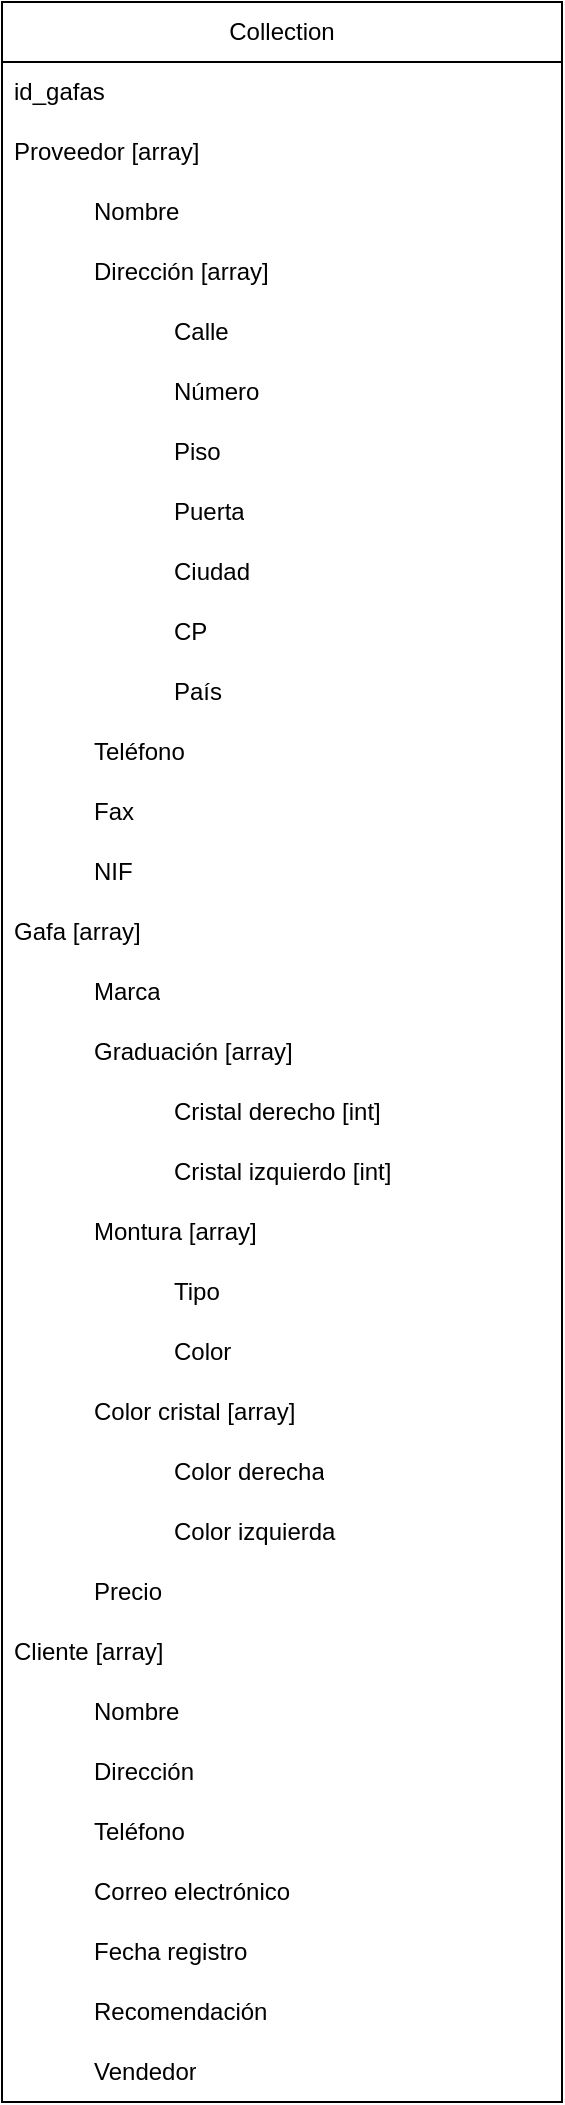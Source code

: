 <mxfile version="21.1.1" type="github">
  <diagram id="C5RBs43oDa-KdzZeNtuy" name="Page-1">
    <mxGraphModel dx="1434" dy="916" grid="1" gridSize="10" guides="1" tooltips="1" connect="1" arrows="1" fold="1" page="1" pageScale="1" pageWidth="827" pageHeight="1169" math="0" shadow="0">
      <root>
        <mxCell id="WIyWlLk6GJQsqaUBKTNV-0" />
        <mxCell id="WIyWlLk6GJQsqaUBKTNV-1" parent="WIyWlLk6GJQsqaUBKTNV-0" />
        <mxCell id="C11WTXDgCxoQ_Nc-0usl-8" value="Collection" style="swimlane;fontStyle=0;childLayout=stackLayout;horizontal=1;startSize=30;horizontalStack=0;resizeParent=1;resizeParentMax=0;resizeLast=0;collapsible=1;marginBottom=0;whiteSpace=wrap;html=1;" vertex="1" parent="WIyWlLk6GJQsqaUBKTNV-1">
          <mxGeometry x="160" y="40" width="280" height="1050" as="geometry" />
        </mxCell>
        <mxCell id="C11WTXDgCxoQ_Nc-0usl-9" value="id_gafas" style="text;strokeColor=none;fillColor=none;align=left;verticalAlign=middle;spacingLeft=4;spacingRight=4;overflow=hidden;points=[[0,0.5],[1,0.5]];portConstraint=eastwest;rotatable=0;whiteSpace=wrap;html=1;" vertex="1" parent="C11WTXDgCxoQ_Nc-0usl-8">
          <mxGeometry y="30" width="280" height="30" as="geometry" />
        </mxCell>
        <mxCell id="C11WTXDgCxoQ_Nc-0usl-10" value="Proveedor [array]" style="text;strokeColor=none;fillColor=none;align=left;verticalAlign=middle;spacingLeft=4;spacingRight=4;overflow=hidden;points=[[0,0.5],[1,0.5]];portConstraint=eastwest;rotatable=0;whiteSpace=wrap;html=1;" vertex="1" parent="C11WTXDgCxoQ_Nc-0usl-8">
          <mxGeometry y="60" width="280" height="30" as="geometry" />
        </mxCell>
        <mxCell id="C11WTXDgCxoQ_Nc-0usl-11" value="&lt;blockquote style=&quot;margin: 0 0 0 40px; border: none; padding: 0px;&quot;&gt;Nombre&lt;/blockquote&gt;" style="text;strokeColor=none;fillColor=none;align=left;verticalAlign=middle;spacingLeft=4;spacingRight=4;overflow=hidden;points=[[0,0.5],[1,0.5]];portConstraint=eastwest;rotatable=0;whiteSpace=wrap;html=1;" vertex="1" parent="C11WTXDgCxoQ_Nc-0usl-8">
          <mxGeometry y="90" width="280" height="30" as="geometry" />
        </mxCell>
        <mxCell id="C11WTXDgCxoQ_Nc-0usl-12" value="&lt;blockquote style=&quot;margin: 0 0 0 40px; border: none; padding: 0px;&quot;&gt;Dirección [array]&lt;span style=&quot;white-space: pre;&quot;&gt;	&lt;/span&gt;&lt;/blockquote&gt;" style="text;strokeColor=none;fillColor=none;align=left;verticalAlign=middle;spacingLeft=4;spacingRight=4;overflow=hidden;points=[[0,0.5],[1,0.5]];portConstraint=eastwest;rotatable=0;whiteSpace=wrap;html=1;" vertex="1" parent="C11WTXDgCxoQ_Nc-0usl-8">
          <mxGeometry y="120" width="280" height="30" as="geometry" />
        </mxCell>
        <mxCell id="C11WTXDgCxoQ_Nc-0usl-13" value="&lt;blockquote style=&quot;margin: 0 0 0 40px; border: none; padding: 0px;&quot;&gt;&lt;blockquote style=&quot;margin: 0 0 0 40px; border: none; padding: 0px;&quot;&gt;Calle&lt;/blockquote&gt;&lt;/blockquote&gt;" style="text;strokeColor=none;fillColor=none;align=left;verticalAlign=middle;spacingLeft=4;spacingRight=4;overflow=hidden;points=[[0,0.5],[1,0.5]];portConstraint=eastwest;rotatable=0;whiteSpace=wrap;html=1;" vertex="1" parent="C11WTXDgCxoQ_Nc-0usl-8">
          <mxGeometry y="150" width="280" height="30" as="geometry" />
        </mxCell>
        <mxCell id="C11WTXDgCxoQ_Nc-0usl-19" value="&lt;blockquote style=&quot;margin: 0 0 0 40px; border: none; padding: 0px;&quot;&gt;&lt;blockquote style=&quot;margin: 0 0 0 40px; border: none; padding: 0px;&quot;&gt;Número&lt;/blockquote&gt;&lt;/blockquote&gt;" style="text;strokeColor=none;fillColor=none;align=left;verticalAlign=middle;spacingLeft=4;spacingRight=4;overflow=hidden;points=[[0,0.5],[1,0.5]];portConstraint=eastwest;rotatable=0;whiteSpace=wrap;html=1;" vertex="1" parent="C11WTXDgCxoQ_Nc-0usl-8">
          <mxGeometry y="180" width="280" height="30" as="geometry" />
        </mxCell>
        <mxCell id="C11WTXDgCxoQ_Nc-0usl-18" value="&lt;blockquote style=&quot;margin: 0 0 0 40px; border: none; padding: 0px;&quot;&gt;&lt;blockquote style=&quot;margin: 0 0 0 40px; border: none; padding: 0px;&quot;&gt;Piso&lt;/blockquote&gt;&lt;/blockquote&gt;" style="text;strokeColor=none;fillColor=none;align=left;verticalAlign=middle;spacingLeft=4;spacingRight=4;overflow=hidden;points=[[0,0.5],[1,0.5]];portConstraint=eastwest;rotatable=0;whiteSpace=wrap;html=1;" vertex="1" parent="C11WTXDgCxoQ_Nc-0usl-8">
          <mxGeometry y="210" width="280" height="30" as="geometry" />
        </mxCell>
        <mxCell id="C11WTXDgCxoQ_Nc-0usl-17" value="&lt;blockquote style=&quot;margin: 0 0 0 40px; border: none; padding: 0px;&quot;&gt;&lt;blockquote style=&quot;margin: 0 0 0 40px; border: none; padding: 0px;&quot;&gt;Puerta&lt;/blockquote&gt;&lt;/blockquote&gt;" style="text;strokeColor=none;fillColor=none;align=left;verticalAlign=middle;spacingLeft=4;spacingRight=4;overflow=hidden;points=[[0,0.5],[1,0.5]];portConstraint=eastwest;rotatable=0;whiteSpace=wrap;html=1;" vertex="1" parent="C11WTXDgCxoQ_Nc-0usl-8">
          <mxGeometry y="240" width="280" height="30" as="geometry" />
        </mxCell>
        <mxCell id="C11WTXDgCxoQ_Nc-0usl-16" value="&lt;blockquote style=&quot;margin: 0 0 0 40px; border: none; padding: 0px;&quot;&gt;&lt;blockquote style=&quot;margin: 0 0 0 40px; border: none; padding: 0px;&quot;&gt;Ciudad&lt;/blockquote&gt;&lt;/blockquote&gt;" style="text;strokeColor=none;fillColor=none;align=left;verticalAlign=middle;spacingLeft=4;spacingRight=4;overflow=hidden;points=[[0,0.5],[1,0.5]];portConstraint=eastwest;rotatable=0;whiteSpace=wrap;html=1;" vertex="1" parent="C11WTXDgCxoQ_Nc-0usl-8">
          <mxGeometry y="270" width="280" height="30" as="geometry" />
        </mxCell>
        <mxCell id="C11WTXDgCxoQ_Nc-0usl-15" value="&lt;blockquote style=&quot;margin: 0 0 0 40px; border: none; padding: 0px;&quot;&gt;&lt;blockquote style=&quot;margin: 0 0 0 40px; border: none; padding: 0px;&quot;&gt;CP&lt;/blockquote&gt;&lt;/blockquote&gt;" style="text;strokeColor=none;fillColor=none;align=left;verticalAlign=middle;spacingLeft=4;spacingRight=4;overflow=hidden;points=[[0,0.5],[1,0.5]];portConstraint=eastwest;rotatable=0;whiteSpace=wrap;html=1;" vertex="1" parent="C11WTXDgCxoQ_Nc-0usl-8">
          <mxGeometry y="300" width="280" height="30" as="geometry" />
        </mxCell>
        <mxCell id="C11WTXDgCxoQ_Nc-0usl-14" value="&lt;blockquote style=&quot;margin: 0 0 0 40px; border: none; padding: 0px;&quot;&gt;&lt;blockquote style=&quot;margin: 0 0 0 40px; border: none; padding: 0px;&quot;&gt;País&lt;/blockquote&gt;&lt;/blockquote&gt;" style="text;strokeColor=none;fillColor=none;align=left;verticalAlign=middle;spacingLeft=4;spacingRight=4;overflow=hidden;points=[[0,0.5],[1,0.5]];portConstraint=eastwest;rotatable=0;whiteSpace=wrap;html=1;" vertex="1" parent="C11WTXDgCxoQ_Nc-0usl-8">
          <mxGeometry y="330" width="280" height="30" as="geometry" />
        </mxCell>
        <mxCell id="C11WTXDgCxoQ_Nc-0usl-20" value="&lt;blockquote style=&quot;margin: 0 0 0 40px; border: none; padding: 0px;&quot;&gt;Teléfono&lt;/blockquote&gt;" style="text;strokeColor=none;fillColor=none;align=left;verticalAlign=middle;spacingLeft=4;spacingRight=4;overflow=hidden;points=[[0,0.5],[1,0.5]];portConstraint=eastwest;rotatable=0;whiteSpace=wrap;html=1;" vertex="1" parent="C11WTXDgCxoQ_Nc-0usl-8">
          <mxGeometry y="360" width="280" height="30" as="geometry" />
        </mxCell>
        <mxCell id="C11WTXDgCxoQ_Nc-0usl-21" value="&lt;blockquote style=&quot;margin: 0 0 0 40px; border: none; padding: 0px;&quot;&gt;Fax&lt;/blockquote&gt;" style="text;strokeColor=none;fillColor=none;align=left;verticalAlign=middle;spacingLeft=4;spacingRight=4;overflow=hidden;points=[[0,0.5],[1,0.5]];portConstraint=eastwest;rotatable=0;whiteSpace=wrap;html=1;" vertex="1" parent="C11WTXDgCxoQ_Nc-0usl-8">
          <mxGeometry y="390" width="280" height="30" as="geometry" />
        </mxCell>
        <mxCell id="C11WTXDgCxoQ_Nc-0usl-22" value="&lt;blockquote style=&quot;margin: 0 0 0 40px; border: none; padding: 0px;&quot;&gt;NIF&lt;/blockquote&gt;" style="text;strokeColor=none;fillColor=none;align=left;verticalAlign=middle;spacingLeft=4;spacingRight=4;overflow=hidden;points=[[0,0.5],[1,0.5]];portConstraint=eastwest;rotatable=0;whiteSpace=wrap;html=1;" vertex="1" parent="C11WTXDgCxoQ_Nc-0usl-8">
          <mxGeometry y="420" width="280" height="30" as="geometry" />
        </mxCell>
        <mxCell id="C11WTXDgCxoQ_Nc-0usl-32" value="Gafa [array]" style="text;strokeColor=none;fillColor=none;align=left;verticalAlign=middle;spacingLeft=4;spacingRight=4;overflow=hidden;points=[[0,0.5],[1,0.5]];portConstraint=eastwest;rotatable=0;whiteSpace=wrap;html=1;" vertex="1" parent="C11WTXDgCxoQ_Nc-0usl-8">
          <mxGeometry y="450" width="280" height="30" as="geometry" />
        </mxCell>
        <mxCell id="C11WTXDgCxoQ_Nc-0usl-23" value="&lt;blockquote style=&quot;margin: 0 0 0 40px; border: none; padding: 0px;&quot;&gt;Marca&lt;/blockquote&gt;" style="text;strokeColor=none;fillColor=none;align=left;verticalAlign=middle;spacingLeft=4;spacingRight=4;overflow=hidden;points=[[0,0.5],[1,0.5]];portConstraint=eastwest;rotatable=0;whiteSpace=wrap;html=1;" vertex="1" parent="C11WTXDgCxoQ_Nc-0usl-8">
          <mxGeometry y="480" width="280" height="30" as="geometry" />
        </mxCell>
        <mxCell id="C11WTXDgCxoQ_Nc-0usl-24" value="&lt;blockquote style=&quot;margin: 0 0 0 40px; border: none; padding: 0px;&quot;&gt;Graduación [array]&lt;/blockquote&gt;" style="text;strokeColor=none;fillColor=none;align=left;verticalAlign=middle;spacingLeft=4;spacingRight=4;overflow=hidden;points=[[0,0.5],[1,0.5]];portConstraint=eastwest;rotatable=0;whiteSpace=wrap;html=1;" vertex="1" parent="C11WTXDgCxoQ_Nc-0usl-8">
          <mxGeometry y="510" width="280" height="30" as="geometry" />
        </mxCell>
        <mxCell id="C11WTXDgCxoQ_Nc-0usl-25" value="&lt;blockquote style=&quot;margin: 0 0 0 40px; border: none; padding: 0px;&quot;&gt;&lt;blockquote style=&quot;margin: 0 0 0 40px; border: none; padding: 0px;&quot;&gt;Cristal derecho [int]&lt;/blockquote&gt;&lt;/blockquote&gt;" style="text;strokeColor=none;fillColor=none;align=left;verticalAlign=middle;spacingLeft=4;spacingRight=4;overflow=hidden;points=[[0,0.5],[1,0.5]];portConstraint=eastwest;rotatable=0;whiteSpace=wrap;html=1;" vertex="1" parent="C11WTXDgCxoQ_Nc-0usl-8">
          <mxGeometry y="540" width="280" height="30" as="geometry" />
        </mxCell>
        <mxCell id="C11WTXDgCxoQ_Nc-0usl-26" value="&lt;blockquote style=&quot;margin: 0 0 0 40px; border: none; padding: 0px;&quot;&gt;&lt;blockquote style=&quot;margin: 0 0 0 40px; border: none; padding: 0px;&quot;&gt;Cristal izquierdo [int]&lt;/blockquote&gt;&lt;/blockquote&gt;" style="text;strokeColor=none;fillColor=none;align=left;verticalAlign=middle;spacingLeft=4;spacingRight=4;overflow=hidden;points=[[0,0.5],[1,0.5]];portConstraint=eastwest;rotatable=0;whiteSpace=wrap;html=1;" vertex="1" parent="C11WTXDgCxoQ_Nc-0usl-8">
          <mxGeometry y="570" width="280" height="30" as="geometry" />
        </mxCell>
        <mxCell id="C11WTXDgCxoQ_Nc-0usl-27" value="&lt;blockquote style=&quot;margin: 0 0 0 40px; border: none; padding: 0px;&quot;&gt;Montura [array]&lt;/blockquote&gt;" style="text;strokeColor=none;fillColor=none;align=left;verticalAlign=middle;spacingLeft=4;spacingRight=4;overflow=hidden;points=[[0,0.5],[1,0.5]];portConstraint=eastwest;rotatable=0;whiteSpace=wrap;html=1;" vertex="1" parent="C11WTXDgCxoQ_Nc-0usl-8">
          <mxGeometry y="600" width="280" height="30" as="geometry" />
        </mxCell>
        <mxCell id="C11WTXDgCxoQ_Nc-0usl-28" value="&lt;blockquote style=&quot;margin: 0 0 0 40px; border: none; padding: 0px;&quot;&gt;&lt;blockquote style=&quot;margin: 0 0 0 40px; border: none; padding: 0px;&quot;&gt;Tipo&lt;/blockquote&gt;&lt;/blockquote&gt;" style="text;strokeColor=none;fillColor=none;align=left;verticalAlign=middle;spacingLeft=4;spacingRight=4;overflow=hidden;points=[[0,0.5],[1,0.5]];portConstraint=eastwest;rotatable=0;whiteSpace=wrap;html=1;" vertex="1" parent="C11WTXDgCxoQ_Nc-0usl-8">
          <mxGeometry y="630" width="280" height="30" as="geometry" />
        </mxCell>
        <mxCell id="C11WTXDgCxoQ_Nc-0usl-29" value="&lt;blockquote style=&quot;margin: 0 0 0 40px; border: none; padding: 0px;&quot;&gt;&lt;blockquote style=&quot;margin: 0 0 0 40px; border: none; padding: 0px;&quot;&gt;Color&lt;/blockquote&gt;&lt;/blockquote&gt;" style="text;strokeColor=none;fillColor=none;align=left;verticalAlign=middle;spacingLeft=4;spacingRight=4;overflow=hidden;points=[[0,0.5],[1,0.5]];portConstraint=eastwest;rotatable=0;whiteSpace=wrap;html=1;" vertex="1" parent="C11WTXDgCxoQ_Nc-0usl-8">
          <mxGeometry y="660" width="280" height="30" as="geometry" />
        </mxCell>
        <mxCell id="C11WTXDgCxoQ_Nc-0usl-30" value="&lt;blockquote style=&quot;margin: 0 0 0 40px; border: none; padding: 0px;&quot;&gt;Color cristal [array]&lt;/blockquote&gt;" style="text;strokeColor=none;fillColor=none;align=left;verticalAlign=middle;spacingLeft=4;spacingRight=4;overflow=hidden;points=[[0,0.5],[1,0.5]];portConstraint=eastwest;rotatable=0;whiteSpace=wrap;html=1;" vertex="1" parent="C11WTXDgCxoQ_Nc-0usl-8">
          <mxGeometry y="690" width="280" height="30" as="geometry" />
        </mxCell>
        <mxCell id="C11WTXDgCxoQ_Nc-0usl-31" value="&lt;blockquote style=&quot;margin: 0 0 0 40px; border: none; padding: 0px;&quot;&gt;&lt;blockquote style=&quot;margin: 0 0 0 40px; border: none; padding: 0px;&quot;&gt;Color derecha&lt;/blockquote&gt;&lt;/blockquote&gt;" style="text;strokeColor=none;fillColor=none;align=left;verticalAlign=middle;spacingLeft=4;spacingRight=4;overflow=hidden;points=[[0,0.5],[1,0.5]];portConstraint=eastwest;rotatable=0;whiteSpace=wrap;html=1;" vertex="1" parent="C11WTXDgCxoQ_Nc-0usl-8">
          <mxGeometry y="720" width="280" height="30" as="geometry" />
        </mxCell>
        <mxCell id="C11WTXDgCxoQ_Nc-0usl-35" value="&lt;blockquote style=&quot;margin: 0 0 0 40px; border: none; padding: 0px;&quot;&gt;&lt;blockquote style=&quot;margin: 0 0 0 40px; border: none; padding: 0px;&quot;&gt;Color izquierda&lt;/blockquote&gt;&lt;/blockquote&gt;" style="text;strokeColor=none;fillColor=none;align=left;verticalAlign=middle;spacingLeft=4;spacingRight=4;overflow=hidden;points=[[0,0.5],[1,0.5]];portConstraint=eastwest;rotatable=0;whiteSpace=wrap;html=1;" vertex="1" parent="C11WTXDgCxoQ_Nc-0usl-8">
          <mxGeometry y="750" width="280" height="30" as="geometry" />
        </mxCell>
        <mxCell id="C11WTXDgCxoQ_Nc-0usl-34" value="&lt;blockquote style=&quot;margin: 0 0 0 40px; border: none; padding: 0px;&quot;&gt;Precio&lt;/blockquote&gt;" style="text;strokeColor=none;fillColor=none;align=left;verticalAlign=middle;spacingLeft=4;spacingRight=4;overflow=hidden;points=[[0,0.5],[1,0.5]];portConstraint=eastwest;rotatable=0;whiteSpace=wrap;html=1;" vertex="1" parent="C11WTXDgCxoQ_Nc-0usl-8">
          <mxGeometry y="780" width="280" height="30" as="geometry" />
        </mxCell>
        <mxCell id="C11WTXDgCxoQ_Nc-0usl-33" value="Cliente [array]" style="text;strokeColor=none;fillColor=none;align=left;verticalAlign=middle;spacingLeft=4;spacingRight=4;overflow=hidden;points=[[0,0.5],[1,0.5]];portConstraint=eastwest;rotatable=0;whiteSpace=wrap;html=1;" vertex="1" parent="C11WTXDgCxoQ_Nc-0usl-8">
          <mxGeometry y="810" width="280" height="30" as="geometry" />
        </mxCell>
        <mxCell id="C11WTXDgCxoQ_Nc-0usl-41" value="&lt;blockquote style=&quot;margin: 0 0 0 40px; border: none; padding: 0px;&quot;&gt;Nombre&lt;/blockquote&gt;" style="text;strokeColor=none;fillColor=none;align=left;verticalAlign=middle;spacingLeft=4;spacingRight=4;overflow=hidden;points=[[0,0.5],[1,0.5]];portConstraint=eastwest;rotatable=0;whiteSpace=wrap;html=1;" vertex="1" parent="C11WTXDgCxoQ_Nc-0usl-8">
          <mxGeometry y="840" width="280" height="30" as="geometry" />
        </mxCell>
        <mxCell id="C11WTXDgCxoQ_Nc-0usl-40" value="&lt;blockquote style=&quot;margin: 0 0 0 40px; border: none; padding: 0px;&quot;&gt;Dirección&lt;/blockquote&gt;" style="text;strokeColor=none;fillColor=none;align=left;verticalAlign=middle;spacingLeft=4;spacingRight=4;overflow=hidden;points=[[0,0.5],[1,0.5]];portConstraint=eastwest;rotatable=0;whiteSpace=wrap;html=1;" vertex="1" parent="C11WTXDgCxoQ_Nc-0usl-8">
          <mxGeometry y="870" width="280" height="30" as="geometry" />
        </mxCell>
        <mxCell id="C11WTXDgCxoQ_Nc-0usl-39" value="&lt;blockquote style=&quot;margin: 0 0 0 40px; border: none; padding: 0px;&quot;&gt;Teléfono&lt;/blockquote&gt;" style="text;strokeColor=none;fillColor=none;align=left;verticalAlign=middle;spacingLeft=4;spacingRight=4;overflow=hidden;points=[[0,0.5],[1,0.5]];portConstraint=eastwest;rotatable=0;whiteSpace=wrap;html=1;" vertex="1" parent="C11WTXDgCxoQ_Nc-0usl-8">
          <mxGeometry y="900" width="280" height="30" as="geometry" />
        </mxCell>
        <mxCell id="C11WTXDgCxoQ_Nc-0usl-38" value="&lt;blockquote style=&quot;margin: 0 0 0 40px; border: none; padding: 0px;&quot;&gt;Correo electrónico&lt;/blockquote&gt;" style="text;strokeColor=none;fillColor=none;align=left;verticalAlign=middle;spacingLeft=4;spacingRight=4;overflow=hidden;points=[[0,0.5],[1,0.5]];portConstraint=eastwest;rotatable=0;whiteSpace=wrap;html=1;" vertex="1" parent="C11WTXDgCxoQ_Nc-0usl-8">
          <mxGeometry y="930" width="280" height="30" as="geometry" />
        </mxCell>
        <mxCell id="C11WTXDgCxoQ_Nc-0usl-37" value="&lt;blockquote style=&quot;margin: 0 0 0 40px; border: none; padding: 0px;&quot;&gt;Fecha registro&lt;/blockquote&gt;" style="text;strokeColor=none;fillColor=none;align=left;verticalAlign=middle;spacingLeft=4;spacingRight=4;overflow=hidden;points=[[0,0.5],[1,0.5]];portConstraint=eastwest;rotatable=0;whiteSpace=wrap;html=1;" vertex="1" parent="C11WTXDgCxoQ_Nc-0usl-8">
          <mxGeometry y="960" width="280" height="30" as="geometry" />
        </mxCell>
        <mxCell id="C11WTXDgCxoQ_Nc-0usl-36" value="&lt;blockquote style=&quot;margin: 0 0 0 40px; border: none; padding: 0px;&quot;&gt;Recomendación&lt;/blockquote&gt;" style="text;strokeColor=none;fillColor=none;align=left;verticalAlign=middle;spacingLeft=4;spacingRight=4;overflow=hidden;points=[[0,0.5],[1,0.5]];portConstraint=eastwest;rotatable=0;whiteSpace=wrap;html=1;" vertex="1" parent="C11WTXDgCxoQ_Nc-0usl-8">
          <mxGeometry y="990" width="280" height="30" as="geometry" />
        </mxCell>
        <mxCell id="C11WTXDgCxoQ_Nc-0usl-42" value="&lt;blockquote style=&quot;margin: 0 0 0 40px; border: none; padding: 0px;&quot;&gt;Vendedor&lt;/blockquote&gt;" style="text;strokeColor=none;fillColor=none;align=left;verticalAlign=middle;spacingLeft=4;spacingRight=4;overflow=hidden;points=[[0,0.5],[1,0.5]];portConstraint=eastwest;rotatable=0;whiteSpace=wrap;html=1;" vertex="1" parent="C11WTXDgCxoQ_Nc-0usl-8">
          <mxGeometry y="1020" width="280" height="30" as="geometry" />
        </mxCell>
      </root>
    </mxGraphModel>
  </diagram>
</mxfile>
